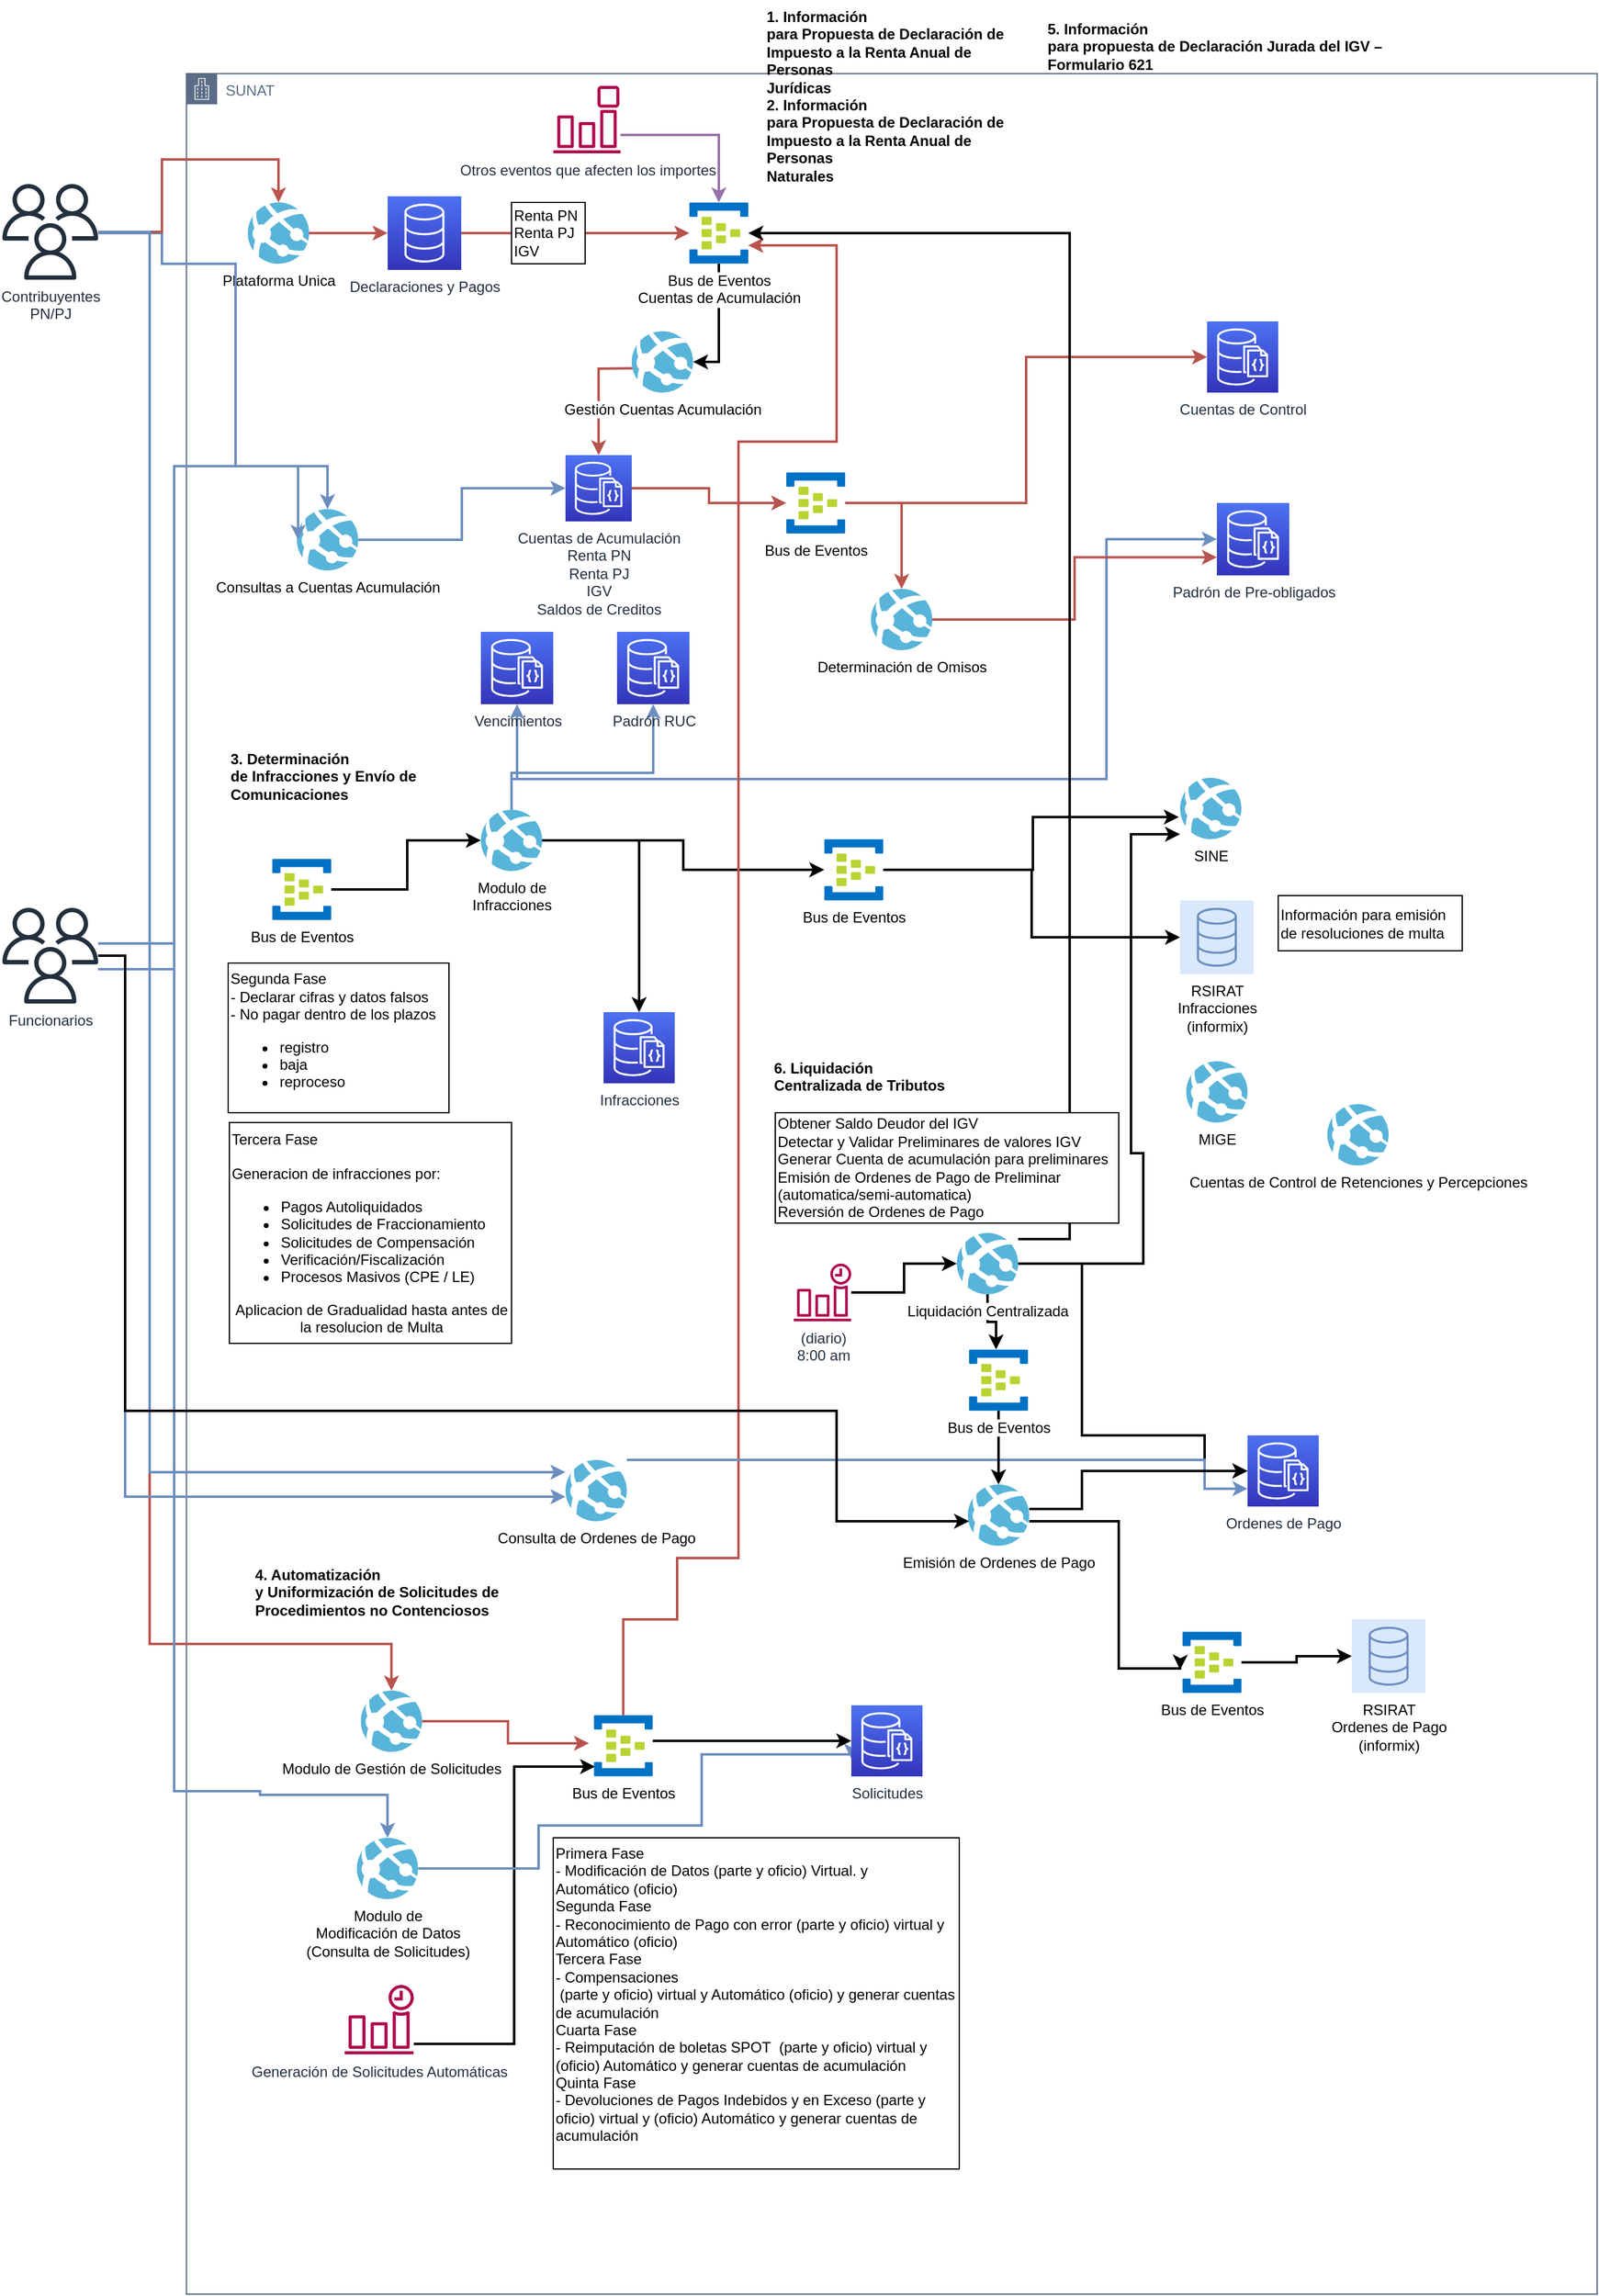 <mxfile version="20.0.3" type="github">
  <diagram id="YyVtHMCVjJAJdgX77xl3" name="Page-1">
    <mxGraphModel dx="1422" dy="737" grid="1" gridSize="10" guides="1" tooltips="1" connect="1" arrows="1" fold="1" page="1" pageScale="1" pageWidth="827" pageHeight="1169" math="0" shadow="0">
      <root>
        <mxCell id="0" />
        <mxCell id="1" parent="0" />
        <mxCell id="Dba_KshNGZGqnBGReFBX-1" value="SUNAT" style="points=[[0,0],[0.25,0],[0.5,0],[0.75,0],[1,0],[1,0.25],[1,0.5],[1,0.75],[1,1],[0.75,1],[0.5,1],[0.25,1],[0,1],[0,0.75],[0,0.5],[0,0.25]];outlineConnect=0;gradientColor=none;html=1;whiteSpace=wrap;fontSize=12;fontStyle=0;container=1;pointerEvents=0;collapsible=0;recursiveResize=0;shape=mxgraph.aws4.group;grIcon=mxgraph.aws4.group_corporate_data_center;strokeColor=#5A6C86;fillColor=none;verticalAlign=top;align=left;spacingLeft=30;fontColor=#5A6C86;dashed=0;" parent="1" vertex="1">
          <mxGeometry x="180" y="130" width="1150" height="1810" as="geometry" />
        </mxCell>
        <mxCell id="Dba_KshNGZGqnBGReFBX-11" style="edgeStyle=orthogonalEdgeStyle;rounded=0;orthogonalLoop=1;jettySize=auto;html=1;fillColor=#f8cecc;strokeColor=#b85450;strokeWidth=2;" parent="Dba_KshNGZGqnBGReFBX-1" source="605iq-lV5Hz9d19N_AwI-5" target="Dba_KshNGZGqnBGReFBX-10" edge="1">
          <mxGeometry relative="1" as="geometry">
            <mxPoint x="519" y="270" as="targetPoint" />
          </mxGeometry>
        </mxCell>
        <mxCell id="Dba_KshNGZGqnBGReFBX-15" style="edgeStyle=orthogonalEdgeStyle;rounded=0;orthogonalLoop=1;jettySize=auto;html=1;entryX=0;entryY=0.5;entryDx=0;entryDy=0;entryPerimeter=0;fillColor=#f8cecc;strokeColor=#b85450;strokeWidth=2;" parent="Dba_KshNGZGqnBGReFBX-1" source="Dba_KshNGZGqnBGReFBX-10" target="605iq-lV5Hz9d19N_AwI-3" edge="1">
          <mxGeometry relative="1" as="geometry">
            <mxPoint x="659" y="224" as="targetPoint" />
          </mxGeometry>
        </mxCell>
        <mxCell id="rfN_ANFpvwZ0smsy0Tpu-48" style="edgeStyle=orthogonalEdgeStyle;rounded=0;orthogonalLoop=1;jettySize=auto;html=1;strokeWidth=2;fillColor=#f8cecc;strokeColor=#b85450;" parent="Dba_KshNGZGqnBGReFBX-1" source="Dba_KshNGZGqnBGReFBX-10" target="rfN_ANFpvwZ0smsy0Tpu-46" edge="1">
          <mxGeometry relative="1" as="geometry" />
        </mxCell>
        <mxCell id="Dba_KshNGZGqnBGReFBX-10" value="Bus de Eventos" style="sketch=0;aspect=fixed;html=1;points=[];align=center;image;fontSize=12;image=img/lib/mscae/Event_Hubs.svg;" parent="Dba_KshNGZGqnBGReFBX-1" vertex="1">
          <mxGeometry x="489" y="325" width="48" height="50" as="geometry" />
        </mxCell>
        <mxCell id="Dba_KshNGZGqnBGReFBX-19" style="edgeStyle=orthogonalEdgeStyle;rounded=0;orthogonalLoop=1;jettySize=auto;html=1;entryX=0;entryY=0.5;entryDx=0;entryDy=0;entryPerimeter=0;fillColor=#dae8fc;strokeColor=#6c8ebf;strokeWidth=2;" parent="Dba_KshNGZGqnBGReFBX-1" source="Dba_KshNGZGqnBGReFBX-16" target="605iq-lV5Hz9d19N_AwI-5" edge="1">
          <mxGeometry relative="1" as="geometry" />
        </mxCell>
        <mxCell id="Dba_KshNGZGqnBGReFBX-16" value="Consultas a Cuentas Acumulación" style="sketch=0;aspect=fixed;html=1;points=[];align=center;image;fontSize=12;image=img/lib/mscae/App_Services.svg;" parent="Dba_KshNGZGqnBGReFBX-1" vertex="1">
          <mxGeometry x="90" y="355" width="50" height="50" as="geometry" />
        </mxCell>
        <mxCell id="605iq-lV5Hz9d19N_AwI-3" value="Cuentas de Control" style="sketch=0;points=[[0,0,0],[0.25,0,0],[0.5,0,0],[0.75,0,0],[1,0,0],[0,1,0],[0.25,1,0],[0.5,1,0],[0.75,1,0],[1,1,0],[0,0.25,0],[0,0.5,0],[0,0.75,0],[1,0.25,0],[1,0.5,0],[1,0.75,0]];outlineConnect=0;fontColor=#232F3E;gradientColor=#4D72F3;gradientDirection=north;fillColor=#3334B9;strokeColor=#ffffff;dashed=0;verticalLabelPosition=bottom;verticalAlign=top;align=center;html=1;fontSize=12;fontStyle=0;aspect=fixed;shape=mxgraph.aws4.resourceIcon;resIcon=mxgraph.aws4.documentdb_with_mongodb_compatibility;" parent="Dba_KshNGZGqnBGReFBX-1" vertex="1">
          <mxGeometry x="832" y="202" width="58" height="58" as="geometry" />
        </mxCell>
        <mxCell id="605iq-lV5Hz9d19N_AwI-4" value="Padrón de Pre-obligados" style="sketch=0;points=[[0,0,0],[0.25,0,0],[0.5,0,0],[0.75,0,0],[1,0,0],[0,1,0],[0.25,1,0],[0.5,1,0],[0.75,1,0],[1,1,0],[0,0.25,0],[0,0.5,0],[0,0.75,0],[1,0.25,0],[1,0.5,0],[1,0.75,0]];outlineConnect=0;fontColor=#232F3E;gradientColor=#4D72F3;gradientDirection=north;fillColor=#3334B9;strokeColor=#ffffff;dashed=0;verticalLabelPosition=bottom;verticalAlign=top;align=center;html=1;fontSize=12;fontStyle=0;aspect=fixed;shape=mxgraph.aws4.resourceIcon;resIcon=mxgraph.aws4.documentdb_with_mongodb_compatibility;" parent="Dba_KshNGZGqnBGReFBX-1" vertex="1">
          <mxGeometry x="840" y="350" width="59" height="59" as="geometry" />
        </mxCell>
        <mxCell id="605iq-lV5Hz9d19N_AwI-5" value="Cuentas de Acumulación&lt;br&gt;Renta PN&lt;br&gt;Renta PJ&lt;br&gt;IGV&lt;br&gt;Saldos de Creditos" style="sketch=0;points=[[0,0,0],[0.25,0,0],[0.5,0,0],[0.75,0,0],[1,0,0],[0,1,0],[0.25,1,0],[0.5,1,0],[0.75,1,0],[1,1,0],[0,0.25,0],[0,0.5,0],[0,0.75,0],[1,0.25,0],[1,0.5,0],[1,0.75,0]];outlineConnect=0;gradientDirection=north;dashed=0;verticalLabelPosition=bottom;verticalAlign=top;align=center;html=1;fontSize=12;fontStyle=0;aspect=fixed;shape=mxgraph.aws4.resourceIcon;resIcon=mxgraph.aws4.documentdb_with_mongodb_compatibility;fillColor=#3334B9;strokeColor=#ffffff;fontColor=#232F3E;gradientColor=#4D72F3;" parent="Dba_KshNGZGqnBGReFBX-1" vertex="1">
          <mxGeometry x="309" y="311" width="54" height="54" as="geometry" />
        </mxCell>
        <mxCell id="605iq-lV5Hz9d19N_AwI-18" style="edgeStyle=orthogonalEdgeStyle;rounded=0;orthogonalLoop=1;jettySize=auto;html=1;strokeWidth=2;fillColor=#f8cecc;strokeColor=#b85450;" parent="Dba_KshNGZGqnBGReFBX-1" source="605iq-lV5Hz9d19N_AwI-8" target="605iq-lV5Hz9d19N_AwI-15" edge="1">
          <mxGeometry relative="1" as="geometry" />
        </mxCell>
        <mxCell id="605iq-lV5Hz9d19N_AwI-8" value="Plataforma Unica" style="sketch=0;aspect=fixed;html=1;points=[];align=center;image;fontSize=12;image=img/lib/mscae/App_Services.svg;" parent="Dba_KshNGZGqnBGReFBX-1" vertex="1">
          <mxGeometry x="50" y="105" width="50" height="50" as="geometry" />
        </mxCell>
        <mxCell id="605iq-lV5Hz9d19N_AwI-13" style="edgeStyle=orthogonalEdgeStyle;rounded=0;orthogonalLoop=1;jettySize=auto;html=1;fillColor=#f8cecc;strokeColor=#b85450;strokeWidth=2;" parent="Dba_KshNGZGqnBGReFBX-1" target="605iq-lV5Hz9d19N_AwI-5" edge="1">
          <mxGeometry relative="1" as="geometry">
            <mxPoint x="383" y="240" as="sourcePoint" />
          </mxGeometry>
        </mxCell>
        <mxCell id="rfN_ANFpvwZ0smsy0Tpu-47" style="edgeStyle=orthogonalEdgeStyle;rounded=0;orthogonalLoop=1;jettySize=auto;html=1;strokeWidth=2;" parent="Dba_KshNGZGqnBGReFBX-1" source="605iq-lV5Hz9d19N_AwI-9" target="rfN_ANFpvwZ0smsy0Tpu-45" edge="1">
          <mxGeometry relative="1" as="geometry">
            <Array as="points">
              <mxPoint x="434" y="235" />
            </Array>
          </mxGeometry>
        </mxCell>
        <mxCell id="605iq-lV5Hz9d19N_AwI-9" value="Bus de Eventos&lt;br&gt;Cuentas de Acumulación" style="sketch=0;aspect=fixed;html=1;points=[];align=center;image;fontSize=12;image=img/lib/mscae/Event_Hubs.svg;" parent="Dba_KshNGZGqnBGReFBX-1" vertex="1">
          <mxGeometry x="410" y="105" width="48" height="50" as="geometry" />
        </mxCell>
        <mxCell id="605iq-lV5Hz9d19N_AwI-17" style="edgeStyle=orthogonalEdgeStyle;rounded=0;orthogonalLoop=1;jettySize=auto;html=1;strokeWidth=2;fillColor=#f8cecc;strokeColor=#b85450;" parent="Dba_KshNGZGqnBGReFBX-1" source="605iq-lV5Hz9d19N_AwI-15" target="605iq-lV5Hz9d19N_AwI-9" edge="1">
          <mxGeometry relative="1" as="geometry" />
        </mxCell>
        <mxCell id="605iq-lV5Hz9d19N_AwI-15" value="Declaraciones y Pagos" style="sketch=0;points=[[0,0,0],[0.25,0,0],[0.5,0,0],[0.75,0,0],[1,0,0],[0,1,0],[0.25,1,0],[0.5,1,0],[0.75,1,0],[1,1,0],[0,0.25,0],[0,0.5,0],[0,0.75,0],[1,0.25,0],[1,0.5,0],[1,0.75,0]];outlineConnect=0;fontColor=#232F3E;gradientColor=#4D72F3;gradientDirection=north;fillColor=#3334B9;strokeColor=#ffffff;dashed=0;verticalLabelPosition=bottom;verticalAlign=top;align=center;html=1;fontSize=12;fontStyle=0;aspect=fixed;shape=mxgraph.aws4.resourceIcon;resIcon=mxgraph.aws4.database;" parent="Dba_KshNGZGqnBGReFBX-1" vertex="1">
          <mxGeometry x="164" y="100" width="60" height="60" as="geometry" />
        </mxCell>
        <mxCell id="rfN_ANFpvwZ0smsy0Tpu-8" style="edgeStyle=orthogonalEdgeStyle;rounded=0;orthogonalLoop=1;jettySize=auto;html=1;strokeWidth=2;" parent="Dba_KshNGZGqnBGReFBX-1" source="rfN_ANFpvwZ0smsy0Tpu-2" target="rfN_ANFpvwZ0smsy0Tpu-3" edge="1">
          <mxGeometry relative="1" as="geometry" />
        </mxCell>
        <mxCell id="rfN_ANFpvwZ0smsy0Tpu-11" style="edgeStyle=orthogonalEdgeStyle;rounded=0;orthogonalLoop=1;jettySize=auto;html=1;strokeWidth=2;fillColor=#dae8fc;strokeColor=#6c8ebf;" parent="Dba_KshNGZGqnBGReFBX-1" source="rfN_ANFpvwZ0smsy0Tpu-2" target="605iq-lV5Hz9d19N_AwI-4" edge="1">
          <mxGeometry relative="1" as="geometry">
            <Array as="points">
              <mxPoint x="265" y="575" />
              <mxPoint x="750" y="575" />
            </Array>
          </mxGeometry>
        </mxCell>
        <mxCell id="rfN_ANFpvwZ0smsy0Tpu-12" style="edgeStyle=orthogonalEdgeStyle;rounded=0;orthogonalLoop=1;jettySize=auto;html=1;strokeWidth=2;" parent="Dba_KshNGZGqnBGReFBX-1" source="rfN_ANFpvwZ0smsy0Tpu-2" target="rfN_ANFpvwZ0smsy0Tpu-4" edge="1">
          <mxGeometry relative="1" as="geometry">
            <Array as="points" />
          </mxGeometry>
        </mxCell>
        <mxCell id="rfN_ANFpvwZ0smsy0Tpu-14" style="edgeStyle=orthogonalEdgeStyle;rounded=0;orthogonalLoop=1;jettySize=auto;html=1;entryX=0.5;entryY=1;entryDx=0;entryDy=0;entryPerimeter=0;strokeWidth=2;strokeColor=#6c8ebf;fillColor=#dae8fc;" parent="Dba_KshNGZGqnBGReFBX-1" source="rfN_ANFpvwZ0smsy0Tpu-2" target="rfN_ANFpvwZ0smsy0Tpu-13" edge="1">
          <mxGeometry relative="1" as="geometry">
            <Array as="points">
              <mxPoint x="265" y="575" />
              <mxPoint x="270" y="575" />
            </Array>
          </mxGeometry>
        </mxCell>
        <mxCell id="rfN_ANFpvwZ0smsy0Tpu-69" style="edgeStyle=orthogonalEdgeStyle;rounded=0;orthogonalLoop=1;jettySize=auto;html=1;entryX=0.5;entryY=1;entryDx=0;entryDy=0;entryPerimeter=0;strokeWidth=2;strokeColor=#6c8ebf;fillColor=#dae8fc;" parent="Dba_KshNGZGqnBGReFBX-1" source="rfN_ANFpvwZ0smsy0Tpu-2" target="rfN_ANFpvwZ0smsy0Tpu-53" edge="1">
          <mxGeometry relative="1" as="geometry">
            <Array as="points">
              <mxPoint x="265" y="570" />
              <mxPoint x="381" y="570" />
            </Array>
          </mxGeometry>
        </mxCell>
        <mxCell id="rfN_ANFpvwZ0smsy0Tpu-2" value="Modulo de &lt;br&gt;Infracciones" style="sketch=0;aspect=fixed;html=1;points=[];align=center;image;fontSize=12;image=img/lib/mscae/App_Services.svg;" parent="Dba_KshNGZGqnBGReFBX-1" vertex="1">
          <mxGeometry x="240" y="600" width="50" height="50" as="geometry" />
        </mxCell>
        <mxCell id="rfN_ANFpvwZ0smsy0Tpu-3" value="Infracciones" style="sketch=0;points=[[0,0,0],[0.25,0,0],[0.5,0,0],[0.75,0,0],[1,0,0],[0,1,0],[0.25,1,0],[0.5,1,0],[0.75,1,0],[1,1,0],[0,0.25,0],[0,0.5,0],[0,0.75,0],[1,0.25,0],[1,0.5,0],[1,0.75,0]];outlineConnect=0;fontColor=#232F3E;gradientColor=#4D72F3;gradientDirection=north;fillColor=#3334B9;strokeColor=#ffffff;dashed=0;verticalLabelPosition=bottom;verticalAlign=top;align=center;html=1;fontSize=12;fontStyle=0;aspect=fixed;shape=mxgraph.aws4.resourceIcon;resIcon=mxgraph.aws4.documentdb_with_mongodb_compatibility;" parent="Dba_KshNGZGqnBGReFBX-1" vertex="1">
          <mxGeometry x="340" y="765" width="58" height="58" as="geometry" />
        </mxCell>
        <mxCell id="rfN_ANFpvwZ0smsy0Tpu-7" style="edgeStyle=orthogonalEdgeStyle;rounded=0;orthogonalLoop=1;jettySize=auto;html=1;strokeWidth=2;" parent="Dba_KshNGZGqnBGReFBX-1" source="rfN_ANFpvwZ0smsy0Tpu-4" target="rfN_ANFpvwZ0smsy0Tpu-5" edge="1">
          <mxGeometry relative="1" as="geometry" />
        </mxCell>
        <mxCell id="rfN_ANFpvwZ0smsy0Tpu-68" style="edgeStyle=orthogonalEdgeStyle;rounded=0;orthogonalLoop=1;jettySize=auto;html=1;entryX=-0.02;entryY=0.64;entryDx=0;entryDy=0;entryPerimeter=0;strokeWidth=2;" parent="Dba_KshNGZGqnBGReFBX-1" source="rfN_ANFpvwZ0smsy0Tpu-4" target="rfN_ANFpvwZ0smsy0Tpu-67" edge="1">
          <mxGeometry relative="1" as="geometry">
            <Array as="points">
              <mxPoint x="690" y="649" />
              <mxPoint x="690" y="606" />
            </Array>
          </mxGeometry>
        </mxCell>
        <mxCell id="rfN_ANFpvwZ0smsy0Tpu-4" value="Bus de Eventos" style="sketch=0;aspect=fixed;html=1;points=[];align=center;image;fontSize=12;image=img/lib/mscae/Event_Hubs.svg;" parent="Dba_KshNGZGqnBGReFBX-1" vertex="1">
          <mxGeometry x="520" y="624" width="48" height="50" as="geometry" />
        </mxCell>
        <mxCell id="rfN_ANFpvwZ0smsy0Tpu-5" value="RSIRAT&lt;br&gt;Infracciones&lt;br&gt;(informix)" style="sketch=0;points=[[0,0,0],[0.25,0,0],[0.5,0,0],[0.75,0,0],[1,0,0],[0,1,0],[0.25,1,0],[0.5,1,0],[0.75,1,0],[1,1,0],[0,0.25,0],[0,0.5,0],[0,0.75,0],[1,0.25,0],[1,0.5,0],[1,0.75,0]];outlineConnect=0;gradientDirection=north;dashed=0;verticalLabelPosition=bottom;verticalAlign=top;align=center;html=1;fontSize=12;fontStyle=0;aspect=fixed;shape=mxgraph.aws4.resourceIcon;resIcon=mxgraph.aws4.database;fillColor=#dae8fc;strokeColor=#6c8ebf;" parent="Dba_KshNGZGqnBGReFBX-1" vertex="1">
          <mxGeometry x="810" y="674" width="60" height="60" as="geometry" />
        </mxCell>
        <mxCell id="rfN_ANFpvwZ0smsy0Tpu-10" style="edgeStyle=orthogonalEdgeStyle;rounded=0;orthogonalLoop=1;jettySize=auto;html=1;strokeWidth=2;" parent="Dba_KshNGZGqnBGReFBX-1" source="rfN_ANFpvwZ0smsy0Tpu-9" target="rfN_ANFpvwZ0smsy0Tpu-2" edge="1">
          <mxGeometry relative="1" as="geometry">
            <Array as="points">
              <mxPoint x="180" y="665" />
              <mxPoint x="180" y="625" />
            </Array>
          </mxGeometry>
        </mxCell>
        <mxCell id="rfN_ANFpvwZ0smsy0Tpu-9" value="Bus de Eventos" style="sketch=0;aspect=fixed;html=1;points=[];align=center;image;fontSize=12;image=img/lib/mscae/Event_Hubs.svg;" parent="Dba_KshNGZGqnBGReFBX-1" vertex="1">
          <mxGeometry x="70" y="640" width="48" height="50" as="geometry" />
        </mxCell>
        <mxCell id="rfN_ANFpvwZ0smsy0Tpu-13" value="Vencimientos" style="sketch=0;points=[[0,0,0],[0.25,0,0],[0.5,0,0],[0.75,0,0],[1,0,0],[0,1,0],[0.25,1,0],[0.5,1,0],[0.75,1,0],[1,1,0],[0,0.25,0],[0,0.5,0],[0,0.75,0],[1,0.25,0],[1,0.5,0],[1,0.75,0]];outlineConnect=0;fontColor=#232F3E;gradientColor=#4D72F3;gradientDirection=north;fillColor=#3334B9;strokeColor=#ffffff;dashed=0;verticalLabelPosition=bottom;verticalAlign=top;align=center;html=1;fontSize=12;fontStyle=0;aspect=fixed;shape=mxgraph.aws4.resourceIcon;resIcon=mxgraph.aws4.documentdb_with_mongodb_compatibility;" parent="Dba_KshNGZGqnBGReFBX-1" vertex="1">
          <mxGeometry x="240" y="455" width="59" height="59" as="geometry" />
        </mxCell>
        <mxCell id="rfN_ANFpvwZ0smsy0Tpu-30" style="edgeStyle=orthogonalEdgeStyle;rounded=0;orthogonalLoop=1;jettySize=auto;html=1;entryX=-0.083;entryY=0.46;entryDx=0;entryDy=0;entryPerimeter=0;strokeWidth=2;fillColor=#f8cecc;strokeColor=#b85450;" parent="Dba_KshNGZGqnBGReFBX-1" source="rfN_ANFpvwZ0smsy0Tpu-15" target="rfN_ANFpvwZ0smsy0Tpu-27" edge="1">
          <mxGeometry relative="1" as="geometry" />
        </mxCell>
        <mxCell id="rfN_ANFpvwZ0smsy0Tpu-15" value="Modulo de Gestión de Solicitudes" style="sketch=0;aspect=fixed;html=1;points=[];align=center;image;fontSize=12;image=img/lib/mscae/App_Services.svg;" parent="Dba_KshNGZGqnBGReFBX-1" vertex="1">
          <mxGeometry x="142.13" y="1318" width="50" height="50" as="geometry" />
        </mxCell>
        <mxCell id="rfN_ANFpvwZ0smsy0Tpu-16" value="&lt;b style=&quot;mso-bidi-font-weight:normal&quot;&gt;&lt;span lang=&quot;ES&quot;&gt;3. Determinación&lt;br&gt;de Infracciones y Envío de Comunicaciones&lt;/span&gt;&lt;/b&gt;" style="text;whiteSpace=wrap;html=1;" parent="Dba_KshNGZGqnBGReFBX-1" vertex="1">
          <mxGeometry x="33.5" y="545" width="160" height="50" as="geometry" />
        </mxCell>
        <mxCell id="rfN_ANFpvwZ0smsy0Tpu-19" value="&lt;div&gt;&lt;span style=&quot;text-align: center; background-color: rgb(255, 255, 255);&quot;&gt;Segunda Fase&lt;/span&gt;&lt;br style=&quot;text-align: center;&quot;&gt;&lt;span style=&quot;text-align: center; background-color: rgb(255, 255, 255);&quot;&gt;- Declarar cifras y datos falsos&lt;/span&gt;&lt;br style=&quot;text-align: center;&quot;&gt;&lt;span style=&quot;text-align: center; background-color: rgb(255, 255, 255);&quot;&gt;- No pagar dentro de los plazos&lt;/span&gt;&lt;br&gt;&lt;/div&gt;&lt;ul&gt;&lt;li&gt;registro&lt;/li&gt;&lt;li&gt;baja&lt;/li&gt;&lt;li&gt;reproceso&lt;/li&gt;&lt;/ul&gt;" style="rounded=0;whiteSpace=wrap;html=1;align=left;" parent="Dba_KshNGZGqnBGReFBX-1" vertex="1">
          <mxGeometry x="34" y="725" width="180" height="122" as="geometry" />
        </mxCell>
        <mxCell id="rfN_ANFpvwZ0smsy0Tpu-20" value="&lt;span style=&quot;text-align: center; background-color: rgb(255, 255, 255);&quot;&gt;Tercera Fase&lt;br&gt;&lt;/span&gt;&lt;br&gt;Generacion de infracciones por:&lt;br style=&quot;text-align: center;&quot;&gt;&lt;ul&gt;&lt;li&gt;&lt;span style=&quot;text-align: center; background-color: rgb(255, 255, 255);&quot;&gt;Pagos Autoliquidados&lt;/span&gt;&lt;/li&gt;&lt;li&gt;&lt;span style=&quot;text-align: center; background-color: rgb(255, 255, 255);&quot;&gt;Solicitudes de Fraccionamiento&lt;/span&gt;&lt;/li&gt;&lt;li&gt;&lt;span style=&quot;text-align: center; background-color: rgb(255, 255, 255);&quot;&gt;Solicitudes de Compensación&lt;/span&gt;&lt;/li&gt;&lt;li&gt;&lt;span style=&quot;text-align: center; background-color: rgb(255, 255, 255);&quot;&gt;Verificación/Fiscalización&lt;/span&gt;&lt;/li&gt;&lt;li&gt;&lt;span style=&quot;text-align: center; background-color: rgb(255, 255, 255);&quot;&gt;Procesos Masivos (CPE / LE)&lt;/span&gt;&lt;/li&gt;&lt;/ul&gt;&lt;div style=&quot;text-align: center;&quot;&gt;Aplicacion de Gradualidad hasta antes de la resolucion de Multa&lt;/div&gt;" style="rounded=0;whiteSpace=wrap;html=1;align=left;" parent="Dba_KshNGZGqnBGReFBX-1" vertex="1">
          <mxGeometry x="35" y="855" width="230" height="180" as="geometry" />
        </mxCell>
        <mxCell id="rfN_ANFpvwZ0smsy0Tpu-21" value="&lt;b style=&quot;mso-bidi-font-weight:normal&quot;&gt;&lt;span lang=&quot;ES&quot;&gt;4. Automatización&lt;br&gt;y Uniformización de Solicitudes de Procedimientos no Contenciosos&lt;/span&gt;&lt;/b&gt;&lt;span lang=&quot;ES&quot;&gt;&amp;nbsp;&lt;/span&gt;" style="text;whiteSpace=wrap;html=1;" parent="Dba_KshNGZGqnBGReFBX-1" vertex="1">
          <mxGeometry x="54" y="1210" width="280" height="50" as="geometry" />
        </mxCell>
        <mxCell id="rfN_ANFpvwZ0smsy0Tpu-31" style="edgeStyle=orthogonalEdgeStyle;rounded=0;orthogonalLoop=1;jettySize=auto;html=1;entryX=0.021;entryY=0.84;entryDx=0;entryDy=0;entryPerimeter=0;strokeWidth=2;" parent="Dba_KshNGZGqnBGReFBX-1" source="rfN_ANFpvwZ0smsy0Tpu-22" target="rfN_ANFpvwZ0smsy0Tpu-27" edge="1">
          <mxGeometry relative="1" as="geometry">
            <Array as="points">
              <mxPoint x="267.13" y="1606" />
              <mxPoint x="267.13" y="1380" />
            </Array>
          </mxGeometry>
        </mxCell>
        <mxCell id="rfN_ANFpvwZ0smsy0Tpu-22" value="Generación de Solicitudes Automáticas" style="sketch=0;outlineConnect=0;fontColor=#232F3E;gradientColor=none;fillColor=#B0084D;strokeColor=none;dashed=0;verticalLabelPosition=bottom;verticalAlign=top;align=center;html=1;fontSize=12;fontStyle=0;aspect=fixed;pointerEvents=1;shape=mxgraph.aws4.event_time_based;" parent="Dba_KshNGZGqnBGReFBX-1" vertex="1">
          <mxGeometry x="128.88" y="1558" width="56.5" height="56.5" as="geometry" />
        </mxCell>
        <mxCell id="rfN_ANFpvwZ0smsy0Tpu-29" style="edgeStyle=orthogonalEdgeStyle;rounded=0;orthogonalLoop=1;jettySize=auto;html=1;entryX=0;entryY=0.75;entryDx=0;entryDy=0;entryPerimeter=0;strokeWidth=2;fillColor=#dae8fc;strokeColor=#6c8ebf;" parent="Dba_KshNGZGqnBGReFBX-1" source="rfN_ANFpvwZ0smsy0Tpu-23" target="rfN_ANFpvwZ0smsy0Tpu-26" edge="1">
          <mxGeometry relative="1" as="geometry">
            <Array as="points">
              <mxPoint x="287" y="1463" />
              <mxPoint x="287" y="1428" />
              <mxPoint x="420" y="1428" />
              <mxPoint x="420" y="1370" />
              <mxPoint x="542" y="1370" />
            </Array>
          </mxGeometry>
        </mxCell>
        <mxCell id="rfN_ANFpvwZ0smsy0Tpu-23" value="Modulo de &lt;br&gt;Modificación de Datos&lt;br&gt;(Consulta de Solicitudes)" style="sketch=0;aspect=fixed;html=1;points=[];align=center;image;fontSize=12;image=img/lib/mscae/App_Services.svg;" parent="Dba_KshNGZGqnBGReFBX-1" vertex="1">
          <mxGeometry x="138.88" y="1438" width="50" height="50" as="geometry" />
        </mxCell>
        <mxCell id="rfN_ANFpvwZ0smsy0Tpu-26" value="Solicitudes" style="sketch=0;points=[[0,0,0],[0.25,0,0],[0.5,0,0],[0.75,0,0],[1,0,0],[0,1,0],[0.25,1,0],[0.5,1,0],[0.75,1,0],[1,1,0],[0,0.25,0],[0,0.5,0],[0,0.75,0],[1,0.25,0],[1,0.5,0],[1,0.75,0]];outlineConnect=0;fontColor=#232F3E;gradientColor=#4D72F3;gradientDirection=north;fillColor=#3334B9;strokeColor=#ffffff;dashed=0;verticalLabelPosition=bottom;verticalAlign=top;align=center;html=1;fontSize=12;fontStyle=0;aspect=fixed;shape=mxgraph.aws4.resourceIcon;resIcon=mxgraph.aws4.documentdb_with_mongodb_compatibility;" parent="Dba_KshNGZGqnBGReFBX-1" vertex="1">
          <mxGeometry x="542" y="1330" width="58" height="58" as="geometry" />
        </mxCell>
        <mxCell id="rfN_ANFpvwZ0smsy0Tpu-32" style="edgeStyle=orthogonalEdgeStyle;rounded=0;orthogonalLoop=1;jettySize=auto;html=1;entryX=0;entryY=0.5;entryDx=0;entryDy=0;entryPerimeter=0;strokeWidth=2;" parent="Dba_KshNGZGqnBGReFBX-1" source="rfN_ANFpvwZ0smsy0Tpu-27" target="rfN_ANFpvwZ0smsy0Tpu-26" edge="1">
          <mxGeometry relative="1" as="geometry">
            <Array as="points">
              <mxPoint x="420" y="1359" />
              <mxPoint x="420" y="1359" />
            </Array>
          </mxGeometry>
        </mxCell>
        <mxCell id="rfN_ANFpvwZ0smsy0Tpu-36" style="edgeStyle=orthogonalEdgeStyle;rounded=0;orthogonalLoop=1;jettySize=auto;html=1;strokeWidth=2;fillColor=#f8cecc;strokeColor=#b85450;" parent="Dba_KshNGZGqnBGReFBX-1" source="rfN_ANFpvwZ0smsy0Tpu-27" target="605iq-lV5Hz9d19N_AwI-9" edge="1">
          <mxGeometry relative="1" as="geometry">
            <Array as="points">
              <mxPoint x="356" y="1260" />
              <mxPoint x="400" y="1260" />
              <mxPoint x="400" y="1210" />
              <mxPoint x="450" y="1210" />
              <mxPoint x="450" y="300" />
              <mxPoint x="530" y="300" />
              <mxPoint x="530" y="140" />
            </Array>
          </mxGeometry>
        </mxCell>
        <mxCell id="rfN_ANFpvwZ0smsy0Tpu-27" value="Bus de Eventos" style="sketch=0;aspect=fixed;html=1;points=[];align=center;image;fontSize=12;image=img/lib/mscae/Event_Hubs.svg;" parent="Dba_KshNGZGqnBGReFBX-1" vertex="1">
          <mxGeometry x="332.13" y="1338" width="48" height="50" as="geometry" />
        </mxCell>
        <mxCell id="rfN_ANFpvwZ0smsy0Tpu-35" value="&lt;div&gt;&lt;span style=&quot;text-align: center; background-color: rgb(255, 255, 255);&quot;&gt;Primera Fase&lt;/span&gt;&lt;br style=&quot;text-align: center;&quot;&gt;&lt;span style=&quot;text-align: center; background-color: rgb(255, 255, 255);&quot;&gt;- Modificación de Datos (parte y oficio) Virtual. y Automático&amp;nbsp;(oficio)&lt;/span&gt;&lt;/div&gt;&lt;div&gt;&lt;span style=&quot;text-align: center; background-color: rgb(255, 255, 255);&quot;&gt;Segunda Fase&lt;/span&gt;&lt;/div&gt;&lt;div&gt;&lt;span style=&quot;text-align: center; background-color: rgb(255, 255, 255);&quot;&gt;- Reconocimiento de Pago con error (parte y oficio) virtual y Automático&amp;nbsp;(oficio)&amp;nbsp;&lt;/span&gt;&lt;/div&gt;&lt;div&gt;&lt;span style=&quot;text-align: center; background-color: rgb(255, 255, 255);&quot;&gt;Tercera Fase&lt;/span&gt;&lt;/div&gt;&lt;div&gt;&lt;span style=&quot;text-align: center; background-color: rgb(255, 255, 255);&quot;&gt;- Compensaciones&amp;nbsp;&lt;/span&gt;&lt;/div&gt;&lt;span style=&quot;text-align: center; background-color: rgb(255, 255, 255);&quot;&gt;&amp;nbsp;(parte y oficio) virtual y Automático&amp;nbsp;(oficio) y generar cuentas de acumulación&lt;br&gt;Cuarta Fase&lt;br&gt;- Reimputación de boletas SPOT&amp;nbsp;&lt;/span&gt;&lt;span style=&quot;text-align: center; background-color: rgb(255, 255, 255);&quot;&gt;&amp;nbsp;(parte y oficio) virtual y (oficio) Automático y generar cuentas de acumulación&lt;br&gt;&lt;/span&gt;Quinta Fase&lt;br&gt;- Devoluciones de Pagos Indebidos y en Exceso&amp;nbsp;&lt;span style=&quot;text-align: center; background-color: rgb(255, 255, 255);&quot;&gt;(parte y oficio) virtual y (oficio) Automático y generar cuentas de acumulación&lt;/span&gt;&lt;br style=&quot;text-align: center;&quot;&gt;&lt;span style=&quot;text-align: center; background-color: rgb(255, 255, 255);&quot;&gt;&lt;br&gt;&lt;/span&gt;" style="rounded=0;whiteSpace=wrap;html=1;align=left;" parent="Dba_KshNGZGqnBGReFBX-1" vertex="1">
          <mxGeometry x="299" y="1438" width="331" height="270" as="geometry" />
        </mxCell>
        <mxCell id="rfN_ANFpvwZ0smsy0Tpu-37" value="&lt;div&gt;&lt;span style=&quot;background-color: rgb(255, 255, 255);&quot;&gt;Información para emisión de resoluciones de multa&lt;/span&gt;&lt;/div&gt;" style="rounded=0;whiteSpace=wrap;html=1;align=left;" parent="Dba_KshNGZGqnBGReFBX-1" vertex="1">
          <mxGeometry x="890" y="670" width="150" height="45" as="geometry" />
        </mxCell>
        <mxCell id="rfN_ANFpvwZ0smsy0Tpu-42" style="edgeStyle=orthogonalEdgeStyle;rounded=0;orthogonalLoop=1;jettySize=auto;html=1;strokeWidth=2;fillColor=#e1d5e7;strokeColor=#9673a6;" parent="Dba_KshNGZGqnBGReFBX-1" source="rfN_ANFpvwZ0smsy0Tpu-41" target="605iq-lV5Hz9d19N_AwI-9" edge="1">
          <mxGeometry relative="1" as="geometry">
            <Array as="points">
              <mxPoint x="434" y="50" />
            </Array>
          </mxGeometry>
        </mxCell>
        <mxCell id="rfN_ANFpvwZ0smsy0Tpu-41" value="Otros eventos que afecten los importes" style="sketch=0;outlineConnect=0;fontColor=#232F3E;gradientColor=none;fillColor=#B0084D;strokeColor=none;dashed=0;verticalLabelPosition=bottom;verticalAlign=top;align=center;html=1;fontSize=12;fontStyle=0;aspect=fixed;pointerEvents=1;shape=mxgraph.aws4.event_event_based;" parent="Dba_KshNGZGqnBGReFBX-1" vertex="1">
          <mxGeometry x="299" y="10" width="55" height="55" as="geometry" />
        </mxCell>
        <mxCell id="rfN_ANFpvwZ0smsy0Tpu-43" value="&lt;b style=&quot;mso-bidi-font-weight:normal&quot;&gt;&lt;span lang=&quot;ES&quot;&gt;6. Liquidación&lt;br&gt;Centralizada de Tributos&lt;/span&gt;&lt;/b&gt;" style="text;whiteSpace=wrap;html=1;" parent="Dba_KshNGZGqnBGReFBX-1" vertex="1">
          <mxGeometry x="477" y="797" width="170" height="50" as="geometry" />
        </mxCell>
        <mxCell id="rfN_ANFpvwZ0smsy0Tpu-44" value="&lt;div&gt;&lt;span style=&quot;background-color: rgb(255, 255, 255);&quot;&gt;Renta PN&lt;/span&gt;&lt;/div&gt;&lt;div&gt;&lt;span style=&quot;background-color: rgb(255, 255, 255);&quot;&gt;Renta PJ&lt;/span&gt;&lt;/div&gt;&lt;div&gt;&lt;span style=&quot;background-color: rgb(255, 255, 255);&quot;&gt;IGV&lt;/span&gt;&lt;/div&gt;" style="rounded=0;whiteSpace=wrap;html=1;align=left;" parent="Dba_KshNGZGqnBGReFBX-1" vertex="1">
          <mxGeometry x="265" y="105" width="60" height="50" as="geometry" />
        </mxCell>
        <mxCell id="rfN_ANFpvwZ0smsy0Tpu-45" value="Gestión Cuentas Acumulación" style="sketch=0;aspect=fixed;html=1;points=[];align=center;image;fontSize=12;image=img/lib/mscae/App_Services.svg;" parent="Dba_KshNGZGqnBGReFBX-1" vertex="1">
          <mxGeometry x="363" y="210" width="50" height="50" as="geometry" />
        </mxCell>
        <mxCell id="rfN_ANFpvwZ0smsy0Tpu-49" style="edgeStyle=orthogonalEdgeStyle;rounded=0;orthogonalLoop=1;jettySize=auto;html=1;entryX=0;entryY=0.75;entryDx=0;entryDy=0;entryPerimeter=0;strokeWidth=2;fillColor=#f8cecc;strokeColor=#b85450;" parent="Dba_KshNGZGqnBGReFBX-1" source="rfN_ANFpvwZ0smsy0Tpu-46" target="605iq-lV5Hz9d19N_AwI-4" edge="1">
          <mxGeometry relative="1" as="geometry" />
        </mxCell>
        <mxCell id="rfN_ANFpvwZ0smsy0Tpu-46" value="Determinación de Omisos" style="sketch=0;aspect=fixed;html=1;points=[];align=center;image;fontSize=12;image=img/lib/mscae/App_Services.svg;" parent="Dba_KshNGZGqnBGReFBX-1" vertex="1">
          <mxGeometry x="558" y="420" width="50" height="50" as="geometry" />
        </mxCell>
        <mxCell id="rfN_ANFpvwZ0smsy0Tpu-51" value="MIGE" style="sketch=0;aspect=fixed;html=1;points=[];align=center;image;fontSize=12;image=img/lib/mscae/App_Services.svg;" parent="Dba_KshNGZGqnBGReFBX-1" vertex="1">
          <mxGeometry x="815" y="805" width="50" height="50" as="geometry" />
        </mxCell>
        <mxCell id="rfN_ANFpvwZ0smsy0Tpu-52" value="Cuentas de Control de Retenciones y Percepciones" style="sketch=0;aspect=fixed;html=1;points=[];align=center;image;fontSize=12;image=img/lib/mscae/App_Services.svg;" parent="Dba_KshNGZGqnBGReFBX-1" vertex="1">
          <mxGeometry x="930" y="840" width="50" height="50" as="geometry" />
        </mxCell>
        <mxCell id="rfN_ANFpvwZ0smsy0Tpu-53" value="Padrón RUC" style="sketch=0;points=[[0,0,0],[0.25,0,0],[0.5,0,0],[0.75,0,0],[1,0,0],[0,1,0],[0.25,1,0],[0.5,1,0],[0.75,1,0],[1,1,0],[0,0.25,0],[0,0.5,0],[0,0.75,0],[1,0.25,0],[1,0.5,0],[1,0.75,0]];outlineConnect=0;fontColor=#232F3E;gradientColor=#4D72F3;gradientDirection=north;fillColor=#3334B9;strokeColor=#ffffff;dashed=0;verticalLabelPosition=bottom;verticalAlign=top;align=center;html=1;fontSize=12;fontStyle=0;aspect=fixed;shape=mxgraph.aws4.resourceIcon;resIcon=mxgraph.aws4.documentdb_with_mongodb_compatibility;" parent="Dba_KshNGZGqnBGReFBX-1" vertex="1">
          <mxGeometry x="351" y="455" width="59" height="59" as="geometry" />
        </mxCell>
        <mxCell id="rfN_ANFpvwZ0smsy0Tpu-56" style="edgeStyle=orthogonalEdgeStyle;rounded=0;orthogonalLoop=1;jettySize=auto;html=1;entryX=-0.042;entryY=0.62;entryDx=0;entryDy=0;entryPerimeter=0;strokeWidth=2;" parent="Dba_KshNGZGqnBGReFBX-1" source="rfN_ANFpvwZ0smsy0Tpu-76" target="rfN_ANFpvwZ0smsy0Tpu-55" edge="1">
          <mxGeometry relative="1" as="geometry">
            <mxPoint x="642" y="990" as="sourcePoint" />
            <Array as="points">
              <mxPoint x="760" y="1180" />
              <mxPoint x="760" y="1300" />
            </Array>
          </mxGeometry>
        </mxCell>
        <mxCell id="rfN_ANFpvwZ0smsy0Tpu-60" style="edgeStyle=orthogonalEdgeStyle;rounded=0;orthogonalLoop=1;jettySize=auto;html=1;entryX=0;entryY=0.5;entryDx=0;entryDy=0;entryPerimeter=0;strokeWidth=2;startArrow=none;" parent="Dba_KshNGZGqnBGReFBX-1" source="rfN_ANFpvwZ0smsy0Tpu-70" target="rfN_ANFpvwZ0smsy0Tpu-59" edge="1">
          <mxGeometry relative="1" as="geometry">
            <mxPoint x="642" y="990" as="sourcePoint" />
            <Array as="points">
              <mxPoint x="730" y="970" />
              <mxPoint x="730" y="1110" />
              <mxPoint x="830" y="1110" />
            </Array>
          </mxGeometry>
        </mxCell>
        <mxCell id="rfN_ANFpvwZ0smsy0Tpu-58" style="edgeStyle=orthogonalEdgeStyle;rounded=0;orthogonalLoop=1;jettySize=auto;html=1;strokeWidth=2;" parent="Dba_KshNGZGqnBGReFBX-1" source="rfN_ANFpvwZ0smsy0Tpu-55" target="rfN_ANFpvwZ0smsy0Tpu-57" edge="1">
          <mxGeometry relative="1" as="geometry" />
        </mxCell>
        <mxCell id="rfN_ANFpvwZ0smsy0Tpu-55" value="Bus de Eventos" style="sketch=0;aspect=fixed;html=1;points=[];align=center;image;fontSize=12;image=img/lib/mscae/Event_Hubs.svg;" parent="Dba_KshNGZGqnBGReFBX-1" vertex="1">
          <mxGeometry x="812" y="1270" width="48" height="50" as="geometry" />
        </mxCell>
        <mxCell id="rfN_ANFpvwZ0smsy0Tpu-57" value="RSIRAT&lt;br&gt;Ordenes de Pago&lt;br&gt;(informix)" style="sketch=0;points=[[0,0,0],[0.25,0,0],[0.5,0,0],[0.75,0,0],[1,0,0],[0,1,0],[0.25,1,0],[0.5,1,0],[0.75,1,0],[1,1,0],[0,0.25,0],[0,0.5,0],[0,0.75,0],[1,0.25,0],[1,0.5,0],[1,0.75,0]];outlineConnect=0;gradientDirection=north;fillColor=#dae8fc;strokeColor=#6c8ebf;dashed=0;verticalLabelPosition=bottom;verticalAlign=top;align=center;html=1;fontSize=12;fontStyle=0;aspect=fixed;shape=mxgraph.aws4.resourceIcon;resIcon=mxgraph.aws4.database;" parent="Dba_KshNGZGqnBGReFBX-1" vertex="1">
          <mxGeometry x="950" y="1260" width="60" height="60" as="geometry" />
        </mxCell>
        <mxCell id="rfN_ANFpvwZ0smsy0Tpu-59" value="Ordenes de Pago" style="sketch=0;points=[[0,0,0],[0.25,0,0],[0.5,0,0],[0.75,0,0],[1,0,0],[0,1,0],[0.25,1,0],[0.5,1,0],[0.75,1,0],[1,1,0],[0,0.25,0],[0,0.5,0],[0,0.75,0],[1,0.25,0],[1,0.5,0],[1,0.75,0]];outlineConnect=0;fontColor=#232F3E;gradientColor=#4D72F3;gradientDirection=north;fillColor=#3334B9;strokeColor=#ffffff;dashed=0;verticalLabelPosition=bottom;verticalAlign=top;align=center;html=1;fontSize=12;fontStyle=0;aspect=fixed;shape=mxgraph.aws4.resourceIcon;resIcon=mxgraph.aws4.documentdb_with_mongodb_compatibility;" parent="Dba_KshNGZGqnBGReFBX-1" vertex="1">
          <mxGeometry x="865" y="1110" width="58" height="58" as="geometry" />
        </mxCell>
        <mxCell id="rfN_ANFpvwZ0smsy0Tpu-65" style="edgeStyle=orthogonalEdgeStyle;rounded=0;orthogonalLoop=1;jettySize=auto;html=1;entryX=0;entryY=0.75;entryDx=0;entryDy=0;entryPerimeter=0;strokeWidth=2;fillColor=#dae8fc;strokeColor=#6c8ebf;" parent="Dba_KshNGZGqnBGReFBX-1" source="rfN_ANFpvwZ0smsy0Tpu-62" target="rfN_ANFpvwZ0smsy0Tpu-59" edge="1">
          <mxGeometry relative="1" as="geometry">
            <mxPoint x="632" y="1055" as="sourcePoint" />
            <Array as="points">
              <mxPoint x="830" y="1130" />
            </Array>
          </mxGeometry>
        </mxCell>
        <mxCell id="rfN_ANFpvwZ0smsy0Tpu-62" value="Consulta de Ordenes de Pago" style="sketch=0;aspect=fixed;html=1;points=[];align=center;image;fontSize=12;image=img/lib/mscae/App_Services.svg;" parent="Dba_KshNGZGqnBGReFBX-1" vertex="1">
          <mxGeometry x="309" y="1130" width="50" height="50" as="geometry" />
        </mxCell>
        <mxCell id="rfN_ANFpvwZ0smsy0Tpu-73" style="edgeStyle=orthogonalEdgeStyle;rounded=0;orthogonalLoop=1;jettySize=auto;html=1;strokeWidth=2;" parent="Dba_KshNGZGqnBGReFBX-1" source="rfN_ANFpvwZ0smsy0Tpu-66" target="rfN_ANFpvwZ0smsy0Tpu-70" edge="1">
          <mxGeometry relative="1" as="geometry" />
        </mxCell>
        <mxCell id="rfN_ANFpvwZ0smsy0Tpu-66" value="(diario)&lt;br&gt;8:00 am" style="sketch=0;outlineConnect=0;fontColor=#232F3E;gradientColor=none;fillColor=#B0084D;strokeColor=none;dashed=0;verticalLabelPosition=bottom;verticalAlign=top;align=center;html=1;fontSize=12;fontStyle=0;aspect=fixed;pointerEvents=1;shape=mxgraph.aws4.event_time_based;" parent="Dba_KshNGZGqnBGReFBX-1" vertex="1">
          <mxGeometry x="495" y="970" width="47" height="47" as="geometry" />
        </mxCell>
        <mxCell id="rfN_ANFpvwZ0smsy0Tpu-67" value="SINE" style="sketch=0;aspect=fixed;html=1;points=[];align=center;image;fontSize=12;image=img/lib/mscae/App_Services.svg;" parent="Dba_KshNGZGqnBGReFBX-1" vertex="1">
          <mxGeometry x="810" y="574" width="50" height="50" as="geometry" />
        </mxCell>
        <mxCell id="rfN_ANFpvwZ0smsy0Tpu-74" style="edgeStyle=orthogonalEdgeStyle;rounded=0;orthogonalLoop=1;jettySize=auto;html=1;strokeWidth=2;" parent="Dba_KshNGZGqnBGReFBX-1" source="rfN_ANFpvwZ0smsy0Tpu-70" target="rfN_ANFpvwZ0smsy0Tpu-67" edge="1">
          <mxGeometry relative="1" as="geometry">
            <Array as="points">
              <mxPoint x="780" y="970" />
              <mxPoint x="780" y="880" />
              <mxPoint x="770" y="880" />
              <mxPoint x="770" y="620" />
            </Array>
          </mxGeometry>
        </mxCell>
        <mxCell id="rfN_ANFpvwZ0smsy0Tpu-80" style="edgeStyle=orthogonalEdgeStyle;rounded=0;orthogonalLoop=1;jettySize=auto;html=1;entryX=0.458;entryY=0;entryDx=0;entryDy=0;entryPerimeter=0;strokeWidth=2;" parent="Dba_KshNGZGqnBGReFBX-1" source="rfN_ANFpvwZ0smsy0Tpu-70" target="rfN_ANFpvwZ0smsy0Tpu-79" edge="1">
          <mxGeometry relative="1" as="geometry" />
        </mxCell>
        <mxCell id="rfN_ANFpvwZ0smsy0Tpu-82" style="edgeStyle=orthogonalEdgeStyle;rounded=0;orthogonalLoop=1;jettySize=auto;html=1;strokeWidth=2;" parent="Dba_KshNGZGqnBGReFBX-1" source="rfN_ANFpvwZ0smsy0Tpu-70" target="605iq-lV5Hz9d19N_AwI-9" edge="1">
          <mxGeometry relative="1" as="geometry">
            <Array as="points">
              <mxPoint x="720" y="950" />
              <mxPoint x="720" y="130" />
            </Array>
          </mxGeometry>
        </mxCell>
        <mxCell id="rfN_ANFpvwZ0smsy0Tpu-70" value="Liquidación Centralizada" style="sketch=0;aspect=fixed;html=1;points=[];align=center;image;fontSize=12;image=img/lib/mscae/App_Services.svg;" parent="Dba_KshNGZGqnBGReFBX-1" vertex="1">
          <mxGeometry x="628" y="945" width="50" height="50" as="geometry" />
        </mxCell>
        <mxCell id="rfN_ANFpvwZ0smsy0Tpu-75" value="&lt;div&gt;&lt;span style=&quot;background-color: rgb(255, 255, 255);&quot;&gt;Obtener Saldo Deudor del IGV&lt;/span&gt;&lt;/div&gt;&lt;div&gt;&lt;span style=&quot;background-color: rgb(255, 255, 255);&quot;&gt;Detectar y Validar Preliminares de valores IGV&lt;/span&gt;&lt;/div&gt;&lt;div&gt;&lt;span style=&quot;background-color: rgb(255, 255, 255);&quot;&gt;Generar Cuenta de acumulación para preliminares&lt;/span&gt;&lt;/div&gt;&lt;div&gt;&lt;span style=&quot;background-color: rgb(255, 255, 255);&quot;&gt;Emisión de Ordenes de Pago de Preliminar (automatica/semi-automatica)&lt;/span&gt;&lt;/div&gt;&lt;div&gt;&lt;span style=&quot;background-color: rgb(255, 255, 255);&quot;&gt;Reversión de Ordenes de Pago&lt;/span&gt;&lt;/div&gt;" style="rounded=0;whiteSpace=wrap;html=1;align=left;" parent="Dba_KshNGZGqnBGReFBX-1" vertex="1">
          <mxGeometry x="480" y="847" width="280" height="90" as="geometry" />
        </mxCell>
        <mxCell id="rfN_ANFpvwZ0smsy0Tpu-78" style="edgeStyle=orthogonalEdgeStyle;rounded=0;orthogonalLoop=1;jettySize=auto;html=1;entryX=0;entryY=0.5;entryDx=0;entryDy=0;entryPerimeter=0;strokeWidth=2;" parent="Dba_KshNGZGqnBGReFBX-1" source="rfN_ANFpvwZ0smsy0Tpu-76" target="rfN_ANFpvwZ0smsy0Tpu-59" edge="1">
          <mxGeometry relative="1" as="geometry">
            <Array as="points">
              <mxPoint x="730" y="1170" />
              <mxPoint x="730" y="1139" />
            </Array>
          </mxGeometry>
        </mxCell>
        <mxCell id="rfN_ANFpvwZ0smsy0Tpu-76" value="Emisión de Ordenes de Pago" style="sketch=0;aspect=fixed;html=1;points=[];align=center;image;fontSize=12;image=img/lib/mscae/App_Services.svg;" parent="Dba_KshNGZGqnBGReFBX-1" vertex="1">
          <mxGeometry x="637" y="1150" width="50" height="50" as="geometry" />
        </mxCell>
        <mxCell id="rfN_ANFpvwZ0smsy0Tpu-81" style="edgeStyle=orthogonalEdgeStyle;rounded=0;orthogonalLoop=1;jettySize=auto;html=1;strokeWidth=2;" parent="Dba_KshNGZGqnBGReFBX-1" source="rfN_ANFpvwZ0smsy0Tpu-79" target="rfN_ANFpvwZ0smsy0Tpu-76" edge="1">
          <mxGeometry relative="1" as="geometry" />
        </mxCell>
        <mxCell id="rfN_ANFpvwZ0smsy0Tpu-79" value="Bus de Eventos" style="sketch=0;aspect=fixed;html=1;points=[];align=center;image;fontSize=12;image=img/lib/mscae/Event_Hubs.svg;" parent="Dba_KshNGZGqnBGReFBX-1" vertex="1">
          <mxGeometry x="638" y="1040" width="48" height="50" as="geometry" />
        </mxCell>
        <mxCell id="rfN_ANFpvwZ0smsy0Tpu-17" value="&lt;b style=&quot;mso-bidi-font-weight:normal&quot;&gt;&lt;span lang=&quot;ES&quot;&gt;1. Información&lt;br&gt;para Propuesta de Declaración de Impuesto a la Renta Anual de Personas&lt;br&gt;Jurídicas&lt;br&gt;&lt;/span&gt;&lt;/b&gt;&lt;b&gt;&lt;span style=&quot;font-size:9.0pt;font-family:&amp;quot;Arial&amp;quot;,sans-serif;mso-fareast-font-family:&lt;br/&gt;Arial;mso-ansi-language:ES;mso-fareast-language:ES-PE;mso-bidi-language:AR-SA&quot; lang=&quot;ES&quot;&gt;2. Información&lt;br/&gt;para Propuesta de Declaración de Impuesto a la Renta Anual de Personas&lt;br/&gt;Naturales&lt;/span&gt;&lt;/b&gt;&lt;b style=&quot;mso-bidi-font-weight:normal&quot;&gt;&lt;span lang=&quot;ES&quot;&gt;&lt;span style=&quot;mso-spacerun:yes&quot;&gt;&amp;nbsp;&amp;nbsp;&lt;br&gt;&lt;br&gt;&lt;/span&gt;&lt;/span&gt;&lt;/b&gt;" style="text;whiteSpace=wrap;html=1;" parent="Dba_KshNGZGqnBGReFBX-1" vertex="1">
          <mxGeometry x="471" y="-60" width="200" height="150" as="geometry" />
        </mxCell>
        <mxCell id="Dba_KshNGZGqnBGReFBX-17" style="edgeStyle=orthogonalEdgeStyle;rounded=0;orthogonalLoop=1;jettySize=auto;html=1;entryX=0.02;entryY=0.5;entryDx=0;entryDy=0;entryPerimeter=0;fillColor=#dae8fc;strokeColor=#6c8ebf;strokeWidth=2;" parent="1" source="Dba_KshNGZGqnBGReFBX-4" target="Dba_KshNGZGqnBGReFBX-16" edge="1">
          <mxGeometry relative="1" as="geometry">
            <Array as="points">
              <mxPoint x="160" y="260" />
              <mxPoint x="160" y="285" />
              <mxPoint x="220" y="285" />
              <mxPoint x="220" y="450" />
            </Array>
          </mxGeometry>
        </mxCell>
        <mxCell id="605iq-lV5Hz9d19N_AwI-19" style="edgeStyle=orthogonalEdgeStyle;rounded=0;orthogonalLoop=1;jettySize=auto;html=1;strokeWidth=2;fillColor=#f8cecc;strokeColor=#b85450;" parent="1" source="Dba_KshNGZGqnBGReFBX-4" target="605iq-lV5Hz9d19N_AwI-8" edge="1">
          <mxGeometry relative="1" as="geometry">
            <Array as="points">
              <mxPoint x="160" y="259" />
              <mxPoint x="160" y="200" />
            </Array>
          </mxGeometry>
        </mxCell>
        <mxCell id="rfN_ANFpvwZ0smsy0Tpu-25" style="edgeStyle=orthogonalEdgeStyle;rounded=0;orthogonalLoop=1;jettySize=auto;html=1;strokeWidth=2;fillColor=#f8cecc;strokeColor=#b85450;" parent="1" source="Dba_KshNGZGqnBGReFBX-4" target="rfN_ANFpvwZ0smsy0Tpu-15" edge="1">
          <mxGeometry relative="1" as="geometry">
            <Array as="points">
              <mxPoint x="150" y="259" />
              <mxPoint x="150" y="1410" />
            </Array>
          </mxGeometry>
        </mxCell>
        <mxCell id="rfN_ANFpvwZ0smsy0Tpu-64" style="edgeStyle=orthogonalEdgeStyle;rounded=0;orthogonalLoop=1;jettySize=auto;html=1;strokeWidth=2;fillColor=#dae8fc;strokeColor=#6c8ebf;" parent="1" source="Dba_KshNGZGqnBGReFBX-4" target="rfN_ANFpvwZ0smsy0Tpu-62" edge="1">
          <mxGeometry relative="1" as="geometry">
            <Array as="points">
              <mxPoint x="150" y="259" />
              <mxPoint x="150" y="1270" />
            </Array>
          </mxGeometry>
        </mxCell>
        <mxCell id="Dba_KshNGZGqnBGReFBX-4" value="Contribuyentes&lt;br&gt;PN/PJ" style="sketch=0;outlineConnect=0;fontColor=#232F3E;gradientColor=none;fillColor=#232F3D;strokeColor=none;dashed=0;verticalLabelPosition=bottom;verticalAlign=top;align=center;html=1;fontSize=12;fontStyle=0;aspect=fixed;pointerEvents=1;shape=mxgraph.aws4.users;" parent="1" vertex="1">
          <mxGeometry x="30" y="220" width="78" height="78" as="geometry" />
        </mxCell>
        <mxCell id="Dba_KshNGZGqnBGReFBX-18" style="edgeStyle=orthogonalEdgeStyle;rounded=0;orthogonalLoop=1;jettySize=auto;html=1;fillColor=#dae8fc;strokeColor=#6c8ebf;strokeWidth=2;" parent="1" source="Dba_KshNGZGqnBGReFBX-5" target="Dba_KshNGZGqnBGReFBX-16" edge="1">
          <mxGeometry relative="1" as="geometry">
            <mxPoint x="108" y="924" as="sourcePoint" />
            <Array as="points">
              <mxPoint x="170" y="860" />
              <mxPoint x="170" y="450" />
            </Array>
          </mxGeometry>
        </mxCell>
        <mxCell id="rfN_ANFpvwZ0smsy0Tpu-24" style="edgeStyle=orthogonalEdgeStyle;rounded=0;orthogonalLoop=1;jettySize=auto;html=1;strokeWidth=2;strokeColor=#6c8ebf;fillColor=#dae8fc;" parent="1" source="Dba_KshNGZGqnBGReFBX-5" target="rfN_ANFpvwZ0smsy0Tpu-23" edge="1">
          <mxGeometry relative="1" as="geometry">
            <Array as="points">
              <mxPoint x="170" y="839" />
              <mxPoint x="170" y="1530" />
              <mxPoint x="240" y="1530" />
              <mxPoint x="240" y="1533" />
            </Array>
          </mxGeometry>
        </mxCell>
        <mxCell id="rfN_ANFpvwZ0smsy0Tpu-63" style="edgeStyle=orthogonalEdgeStyle;rounded=0;orthogonalLoop=1;jettySize=auto;html=1;strokeWidth=2;strokeColor=#6c8ebf;fillColor=#dae8fc;" parent="1" source="Dba_KshNGZGqnBGReFBX-5" target="rfN_ANFpvwZ0smsy0Tpu-62" edge="1">
          <mxGeometry relative="1" as="geometry">
            <Array as="points">
              <mxPoint x="130" y="849" />
              <mxPoint x="130" y="1290" />
            </Array>
          </mxGeometry>
        </mxCell>
        <mxCell id="rfN_ANFpvwZ0smsy0Tpu-77" style="edgeStyle=orthogonalEdgeStyle;rounded=0;orthogonalLoop=1;jettySize=auto;html=1;entryX=0.02;entryY=0.6;entryDx=0;entryDy=0;entryPerimeter=0;strokeWidth=2;" parent="1" source="Dba_KshNGZGqnBGReFBX-5" target="rfN_ANFpvwZ0smsy0Tpu-76" edge="1">
          <mxGeometry relative="1" as="geometry">
            <Array as="points">
              <mxPoint x="130" y="849" />
              <mxPoint x="130" y="1220" />
              <mxPoint x="710" y="1220" />
              <mxPoint x="710" y="1310" />
            </Array>
          </mxGeometry>
        </mxCell>
        <mxCell id="Dba_KshNGZGqnBGReFBX-5" value="Funcionarios" style="sketch=0;outlineConnect=0;fontColor=#232F3E;gradientColor=none;fillColor=#232F3D;strokeColor=none;dashed=0;verticalLabelPosition=bottom;verticalAlign=top;align=center;html=1;fontSize=12;fontStyle=0;aspect=fixed;pointerEvents=1;shape=mxgraph.aws4.users;" parent="1" vertex="1">
          <mxGeometry x="30" y="810" width="78" height="78" as="geometry" />
        </mxCell>
        <mxCell id="rfN_ANFpvwZ0smsy0Tpu-38" value="&lt;b style=&quot;mso-bidi-font-weight:normal&quot;&gt;&lt;span lang=&quot;ES&quot;&gt;5. Información&lt;br&gt;para propuesta de Declaración Jurada del IGV – Formulario 621&lt;/span&gt;&lt;/b&gt;" style="text;whiteSpace=wrap;html=1;" parent="1" vertex="1">
          <mxGeometry x="880" y="80" width="310" height="80" as="geometry" />
        </mxCell>
      </root>
    </mxGraphModel>
  </diagram>
</mxfile>
